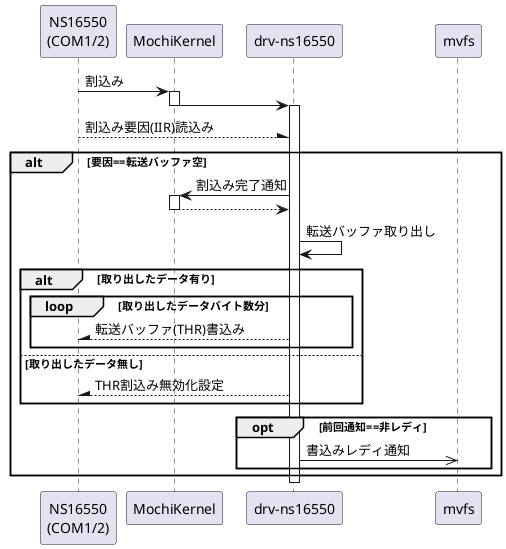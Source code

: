 @startuml

participant "NS16550\n(COM1/2)" as dev
participant "MochiKernel"       as kernel
participant "drv-ns16550"       as drv
participant mvfs

dev -> kernel: 割込み
activate kernel
kernel -> drv:
deactivate kernel
activate drv

dev --\ drv: 割込み要因(IIR)読込み

alt 要因==転送バッファ空

    kernel <- drv: 割込み完了通知
    activate kernel
    kernel --> drv:
    deactivate kernel

    drv -> drv: 転送バッファ取り出し

    alt 取り出したデータ有り
        loop 取り出したデータバイト数分
            dev /-- drv: 転送バッファ(THR)書込み
        end loop
    else 取り出したデータ無し
        dev /-- drv: THR割込み無効化設定
    end alt

    opt 前回通知==非レディ
        drv ->> mvfs: 書込みレディ通知
    end opt
end alt

deactivate drv

@enduml
